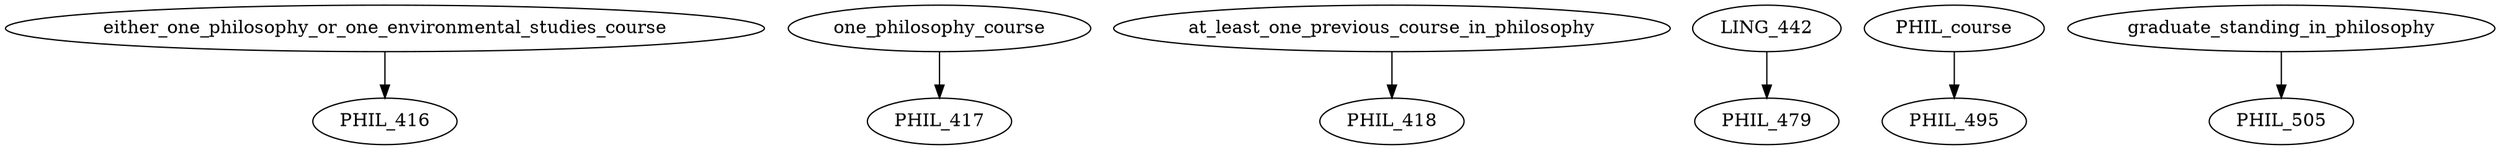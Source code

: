 digraph G {
    edge [color=black];
    either_one_philosophy_or_one_environmental_studies_course -> PHIL_416;
    edge [color=black];
    one_philosophy_course -> PHIL_417;
    edge [color=black];
    at_least_one_previous_course_in_philosophy -> PHIL_418;
    edge [color=black];
    LING_442 -> PHIL_479;
    edge [color=black];
    PHIL_course -> PHIL_495;
    edge [color=black];
    graduate_standing_in_philosophy -> PHIL_505;
}
